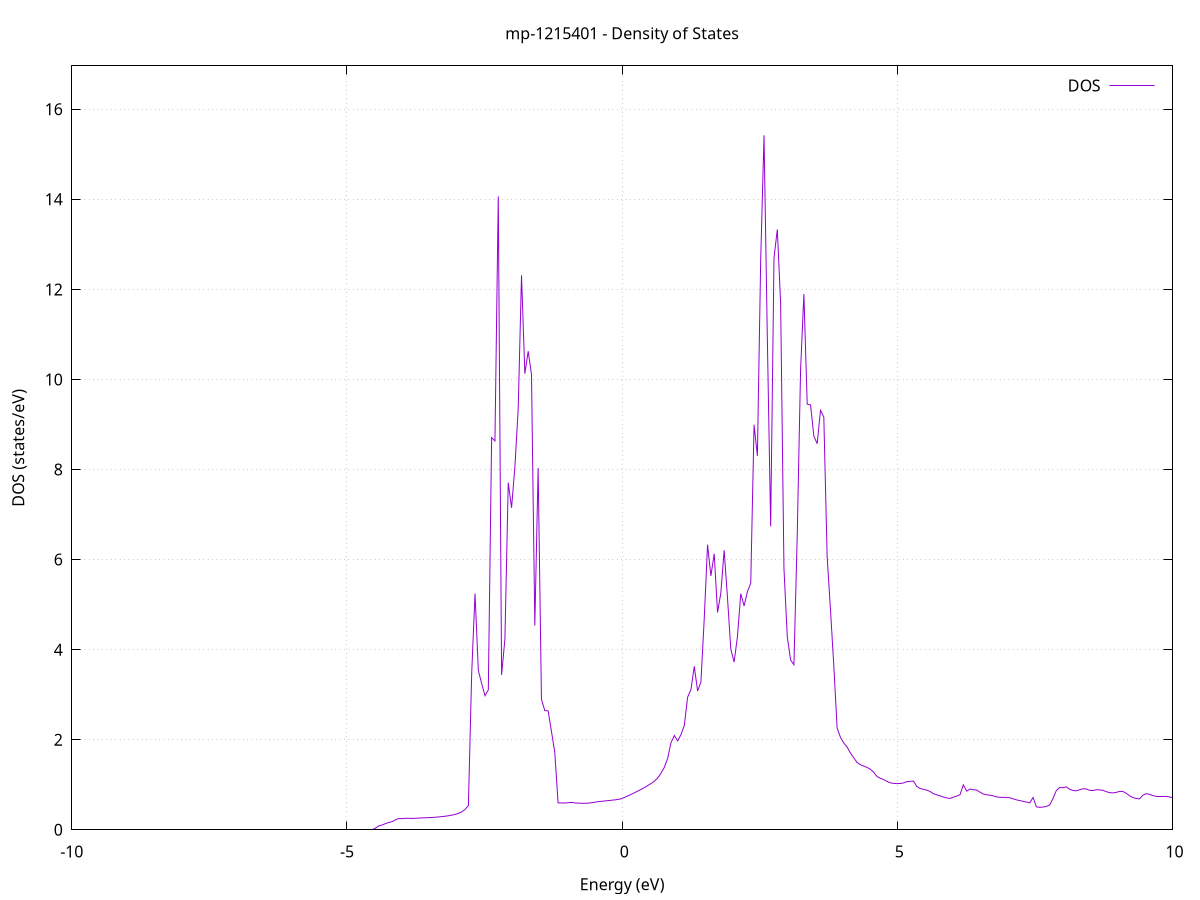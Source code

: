 set title 'mp-1215401 - Density of States'
set xlabel 'Energy (eV)'
set ylabel 'DOS (states/eV)'
set grid
set xrange [-10:10]
set yrange [0:16.964]
set xzeroaxis lt -1
set terminal png size 800,600
set output 'mp-1215401_dos_gnuplot.png'
plot '-' using 1:2 with lines title 'DOS'
-69.852800 0.000000
-69.792500 0.000000
-69.732100 0.000000
-69.671800 0.000000
-69.611400 0.000000
-69.551000 0.000000
-69.490700 0.000000
-69.430300 0.000000
-69.370000 0.000000
-69.309600 0.000000
-69.249300 0.000000
-69.188900 0.000000
-69.128500 0.000000
-69.068200 0.000000
-69.007800 0.000000
-68.947500 0.000000
-68.887100 0.000000
-68.826700 0.000000
-68.766400 0.000000
-68.706000 0.000000
-68.645700 0.000000
-68.585300 0.000000
-68.524900 0.000000
-68.464600 0.000000
-68.404200 0.000000
-68.343900 0.000000
-68.283500 0.000000
-68.223100 0.000000
-68.162800 0.000000
-68.102400 0.000000
-68.042100 0.000000
-67.981700 0.000000
-67.921400 0.000000
-67.861000 0.000000
-67.800600 0.000000
-67.740300 0.000000
-67.679900 0.000000
-67.619600 0.000000
-67.559200 0.000000
-67.498800 0.000000
-67.438500 0.000000
-67.378100 0.000000
-67.317800 0.000000
-67.257400 0.000000
-67.197000 0.000000
-67.136700 0.000000
-67.076300 0.000000
-67.016000 0.000000
-66.955600 0.000000
-66.895200 0.000000
-66.834900 0.000000
-66.774500 0.000000
-66.714200 0.000000
-66.653800 0.000000
-66.593500 0.000000
-66.533100 0.000000
-66.472700 0.000000
-66.412400 0.000000
-66.352000 0.000000
-66.291700 0.000000
-66.231300 0.000000
-66.170900 0.000000
-66.110600 0.000000
-66.050200 0.000000
-65.989900 0.000000
-65.929500 0.000000
-65.869100 0.000000
-65.808800 0.000000
-65.748400 0.000000
-65.688100 0.000000
-65.627700 0.000000
-65.567400 0.000000
-65.507000 0.000000
-65.446600 0.000000
-65.386300 0.000000
-65.325900 0.000000
-65.265600 0.000000
-65.205200 0.000000
-65.144800 0.000000
-65.084500 0.000000
-65.024100 0.000000
-64.963800 0.000000
-64.903400 0.000000
-64.843000 0.000000
-64.782700 0.000000
-64.722300 0.000000
-64.662000 0.000000
-64.601600 0.000000
-64.541200 0.000000
-64.480900 0.000000
-64.420500 0.000000
-64.360200 53.552500
-64.299800 151.748800
-64.239500 0.000000
-64.179100 0.000000
-64.118700 0.000000
-64.058400 0.000000
-63.998000 0.000000
-63.937700 0.000000
-63.877300 0.000000
-63.816900 0.000000
-63.756600 0.000000
-63.696200 0.000000
-63.635900 0.000000
-63.575500 0.000000
-63.515100 0.000000
-63.454800 0.000000
-63.394400 0.000000
-63.334100 0.000000
-63.273700 0.000000
-63.213300 0.000000
-63.153000 0.000000
-63.092600 0.000000
-63.032300 0.000000
-62.971900 0.000000
-62.911600 0.000000
-62.851200 0.000000
-62.790800 0.000000
-62.730500 0.000000
-62.670100 0.000000
-62.609800 0.000000
-62.549400 0.000000
-62.489000 0.000000
-62.428700 0.000000
-62.368300 0.000000
-62.308000 0.000000
-62.247600 0.000000
-62.187200 0.000000
-62.126900 0.000000
-62.066500 0.000000
-62.006200 0.000000
-61.945800 0.000000
-61.885400 0.000000
-61.825100 0.000000
-61.764700 0.000000
-61.704400 0.000000
-61.644000 0.000000
-61.583700 0.000000
-61.523300 0.000000
-61.462900 0.000000
-61.402600 0.000000
-61.342200 0.000000
-61.281900 0.000000
-61.221500 0.000000
-61.161100 0.000000
-61.100800 0.000000
-61.040400 0.000000
-60.980100 0.000000
-60.919700 0.000000
-60.859300 0.000000
-60.799000 0.000000
-60.738600 0.000000
-60.678300 0.000000
-60.617900 0.000000
-60.557600 0.000000
-60.497200 0.000000
-60.436800 0.000000
-60.376500 0.000000
-60.316100 0.000000
-60.255800 0.000000
-60.195400 0.000000
-60.135000 0.000000
-60.074700 0.000000
-60.014300 0.000000
-59.954000 0.000000
-59.893600 0.000000
-59.833200 0.000000
-59.772900 0.000000
-59.712500 0.000000
-59.652200 0.000000
-59.591800 0.000000
-59.531400 0.000000
-59.471100 0.000000
-59.410700 0.000000
-59.350400 0.000000
-59.290000 0.000000
-59.229700 0.000000
-59.169300 0.000000
-59.108900 0.000000
-59.048600 0.000000
-58.988200 0.000000
-58.927900 0.000000
-58.867500 0.000000
-58.807100 0.000000
-58.746800 0.000000
-58.686400 0.000000
-58.626100 0.000000
-58.565700 0.000000
-58.505300 0.000000
-58.445000 0.000000
-58.384600 0.000000
-58.324300 0.000000
-58.263900 0.000000
-58.203500 0.000000
-58.143200 0.000000
-58.082800 0.000000
-58.022500 0.000000
-57.962100 0.000000
-57.901800 0.000000
-57.841400 0.000000
-57.781000 0.000000
-57.720700 0.000000
-57.660300 0.000000
-57.600000 0.000000
-57.539600 0.000000
-57.479200 0.000000
-57.418900 0.000000
-57.358500 0.000000
-57.298200 0.000000
-57.237800 0.000000
-57.177400 0.000000
-57.117100 0.000000
-57.056700 0.000000
-56.996400 0.000000
-56.936000 0.000000
-56.875600 0.000000
-56.815300 0.000000
-56.754900 0.000000
-56.694600 0.000000
-56.634200 0.000000
-56.573900 0.000000
-56.513500 0.000000
-56.453100 0.000000
-56.392800 0.000000
-56.332400 0.000000
-56.272100 0.000000
-56.211700 0.000000
-56.151300 0.000000
-56.091000 0.000000
-56.030600 0.000000
-55.970300 0.000000
-55.909900 0.000000
-55.849500 0.000000
-55.789200 0.000000
-55.728800 0.000000
-55.668500 0.000000
-55.608100 0.000000
-55.547800 0.000000
-55.487400 0.000000
-55.427000 0.000000
-55.366700 0.000000
-55.306300 0.000000
-55.246000 0.000000
-55.185600 0.000000
-55.125200 0.000000
-55.064900 0.000000
-55.004500 0.000000
-54.944200 0.000000
-54.883800 0.000000
-54.823400 0.000000
-54.763100 0.000000
-54.702700 0.000000
-54.642400 0.000000
-54.582000 0.000000
-54.521600 0.000000
-54.461300 0.000000
-54.400900 0.000000
-54.340600 0.000000
-54.280200 0.000000
-54.219900 0.000000
-54.159500 0.000000
-54.099100 0.000000
-54.038800 0.000000
-53.978400 0.000000
-53.918100 0.000000
-53.857700 0.000000
-53.797300 0.000000
-53.737000 0.000000
-53.676600 0.000000
-53.616300 0.000000
-53.555900 0.000000
-53.495500 0.000000
-53.435200 0.000000
-53.374800 0.000000
-53.314500 0.000000
-53.254100 0.000000
-53.193700 0.000000
-53.133400 0.000000
-53.073000 0.000000
-53.012700 0.000000
-52.952300 0.000000
-52.892000 0.000000
-52.831600 0.000000
-52.771200 0.000000
-52.710900 0.000000
-52.650500 0.000000
-52.590200 0.000000
-52.529800 0.000000
-52.469400 0.000000
-52.409100 0.000000
-52.348700 0.000000
-52.288400 0.000000
-52.228000 0.000000
-52.167600 0.000000
-52.107300 0.000000
-52.046900 0.000000
-51.986600 0.000000
-51.926200 0.000000
-51.865800 0.000000
-51.805500 0.000000
-51.745100 0.000000
-51.684800 0.000000
-51.624400 0.000000
-51.564100 0.000000
-51.503700 0.000000
-51.443300 0.000000
-51.383000 0.000000
-51.322600 0.000000
-51.262300 0.000000
-51.201900 0.000000
-51.141500 0.000000
-51.081200 0.000000
-51.020800 0.000000
-50.960500 0.000000
-50.900100 0.000000
-50.839700 0.000000
-50.779400 0.000000
-50.719000 0.000000
-50.658700 0.000000
-50.598300 0.000000
-50.538000 0.000000
-50.477600 0.000000
-50.417200 0.000000
-50.356900 0.000000
-50.296500 0.000000
-50.236200 0.000000
-50.175800 0.000000
-50.115400 0.000000
-50.055100 0.000000
-49.994700 0.000000
-49.934400 0.000000
-49.874000 0.000000
-49.813600 0.000000
-49.753300 0.000000
-49.692900 0.000000
-49.632600 0.000000
-49.572200 0.000000
-49.511800 0.000000
-49.451500 0.000000
-49.391100 0.000000
-49.330800 0.000000
-49.270400 0.000000
-49.210100 0.000000
-49.149700 0.000000
-49.089300 0.000000
-49.029000 0.000000
-48.968600 0.000000
-48.908300 0.000000
-48.847900 0.000000
-48.787500 0.000000
-48.727200 0.000000
-48.666800 0.000000
-48.606500 0.000000
-48.546100 0.000000
-48.485700 0.000000
-48.425400 0.000000
-48.365000 0.000000
-48.304700 0.000000
-48.244300 0.000000
-48.183900 0.000000
-48.123600 0.000000
-48.063200 0.000000
-48.002900 0.000000
-47.942500 0.000000
-47.882200 0.000000
-47.821800 0.000000
-47.761400 0.000000
-47.701100 0.000000
-47.640700 0.000000
-47.580400 0.000000
-47.520000 0.000000
-47.459600 0.000000
-47.399300 0.000000
-47.338900 0.000000
-47.278600 0.000000
-47.218200 0.000000
-47.157800 0.000000
-47.097500 0.000000
-47.037100 0.000000
-46.976800 0.000000
-46.916400 0.000000
-46.856000 0.000000
-46.795700 0.000000
-46.735300 0.000000
-46.675000 0.000000
-46.614600 0.000000
-46.554300 0.000000
-46.493900 0.000000
-46.433500 0.000000
-46.373200 0.000000
-46.312800 0.000000
-46.252500 0.000000
-46.192100 0.000000
-46.131700 0.000000
-46.071400 0.000000
-46.011000 0.000000
-45.950700 0.000000
-45.890300 0.000000
-45.829900 0.000000
-45.769600 0.000000
-45.709200 0.000000
-45.648900 0.000000
-45.588500 0.000000
-45.528100 0.000000
-45.467800 0.000000
-45.407400 0.000000
-45.347100 0.000000
-45.286700 0.000000
-45.226400 0.000000
-45.166000 0.000000
-45.105600 0.000000
-45.045300 0.000000
-44.984900 0.000000
-44.924600 0.000000
-44.864200 0.000000
-44.803800 0.000000
-44.743500 0.000000
-44.683100 0.000000
-44.622800 0.000000
-44.562400 0.000000
-44.502000 0.000000
-44.441700 0.000000
-44.381300 0.000000
-44.321000 0.000000
-44.260600 0.000000
-44.200300 0.000000
-44.139900 0.000000
-44.079500 0.000000
-44.019200 0.000000
-43.958800 0.000000
-43.898500 0.000000
-43.838100 0.000000
-43.777700 0.000000
-43.717400 0.000000
-43.657000 0.000000
-43.596700 0.000000
-43.536300 0.000000
-43.475900 0.000000
-43.415600 0.000000
-43.355200 0.000000
-43.294900 0.000000
-43.234500 0.000000
-43.174100 0.000000
-43.113800 0.000000
-43.053400 0.000000
-42.993100 0.000000
-42.932700 0.000000
-42.872400 0.000000
-42.812000 0.000000
-42.751600 0.000000
-42.691300 0.000000
-42.630900 0.000000
-42.570600 0.000000
-42.510200 0.000000
-42.449800 0.000000
-42.389500 0.000000
-42.329100 0.000000
-42.268800 0.000000
-42.208400 0.000000
-42.148000 0.000000
-42.087700 0.000000
-42.027300 0.000000
-41.967000 0.000000
-41.906600 0.000000
-41.846200 0.000000
-41.785900 0.000000
-41.725500 0.000000
-41.665200 0.000000
-41.604800 0.000000
-41.544500 0.000000
-41.484100 0.000000
-41.423700 0.000000
-41.363400 0.000000
-41.303000 0.000000
-41.242700 0.000000
-41.182300 0.000000
-41.121900 0.000000
-41.061600 0.000000
-41.001200 0.000000
-40.940900 0.000000
-40.880500 0.000000
-40.820100 0.000000
-40.759800 0.000000
-40.699400 0.000000
-40.639100 0.000000
-40.578700 0.000000
-40.518300 0.000000
-40.458000 0.000000
-40.397600 0.000000
-40.337300 0.000000
-40.276900 0.000000
-40.216600 0.000000
-40.156200 0.000000
-40.095800 0.000000
-40.035500 0.000000
-39.975100 0.000000
-39.914800 0.000000
-39.854400 0.000000
-39.794000 0.000000
-39.733700 0.000000
-39.673300 0.000000
-39.613000 0.000000
-39.552600 0.000000
-39.492200 0.000000
-39.431900 0.000000
-39.371500 0.000000
-39.311200 0.000000
-39.250800 0.000000
-39.190500 0.000000
-39.130100 0.000000
-39.069700 0.000000
-39.009400 0.000000
-38.949000 0.000000
-38.888700 0.000000
-38.828300 0.000000
-38.767900 0.000000
-38.707600 0.000000
-38.647200 0.000000
-38.586900 0.000000
-38.526500 0.000000
-38.466100 0.000000
-38.405800 0.000000
-38.345400 0.000000
-38.285100 0.000000
-38.224700 0.000000
-38.164300 0.000000
-38.104000 0.000000
-38.043600 0.000000
-37.983300 0.000000
-37.922900 0.000000
-37.862600 0.000000
-37.802200 0.000000
-37.741800 0.000000
-37.681500 0.000000
-37.621100 0.000000
-37.560800 0.000000
-37.500400 0.000000
-37.440000 0.000000
-37.379700 0.000000
-37.319300 0.000000
-37.259000 0.000000
-37.198600 0.000000
-37.138200 0.000000
-37.077900 0.000000
-37.017500 0.000000
-36.957200 0.000000
-36.896800 0.000000
-36.836400 0.000000
-36.776100 0.000000
-36.715700 0.000000
-36.655400 0.000000
-36.595000 0.000000
-36.534700 0.000000
-36.474300 0.000000
-36.413900 0.000000
-36.353600 0.000000
-36.293200 0.000000
-36.232900 0.000000
-36.172500 0.000000
-36.112100 0.000000
-36.051800 0.000000
-35.991400 0.000000
-35.931100 0.000000
-35.870700 0.000000
-35.810300 0.000000
-35.750000 0.000000
-35.689600 0.000000
-35.629300 0.000000
-35.568900 0.000000
-35.508500 0.000000
-35.448200 0.000000
-35.387800 0.000000
-35.327500 0.000000
-35.267100 0.000000
-35.206800 0.000000
-35.146400 0.000000
-35.086000 0.000000
-35.025700 0.000000
-34.965300 0.000000
-34.905000 0.000000
-34.844600 0.000000
-34.784200 0.000000
-34.723900 0.000000
-34.663500 0.000000
-34.603200 0.000000
-34.542800 0.000000
-34.482400 0.000000
-34.422100 0.000000
-34.361700 0.000000
-34.301400 0.000000
-34.241000 0.000000
-34.180700 0.000000
-34.120300 0.000000
-34.059900 0.000000
-33.999600 0.000000
-33.939200 0.000000
-33.878900 0.000000
-33.818500 0.000000
-33.758100 0.000000
-33.697800 0.000000
-33.637400 0.000000
-33.577100 0.000000
-33.516700 0.000000
-33.456300 0.000000
-33.396000 0.000000
-33.335600 0.000000
-33.275300 0.000000
-33.214900 0.000000
-33.154500 0.000000
-33.094200 0.000000
-33.033800 0.000000
-32.973500 0.000000
-32.913100 0.000000
-32.852800 0.000000
-32.792400 0.000000
-32.732000 0.000000
-32.671700 0.000000
-32.611300 0.000000
-32.551000 0.000000
-32.490600 0.000000
-32.430200 0.000000
-32.369900 0.000000
-32.309500 0.000000
-32.249200 0.000000
-32.188800 0.000000
-32.128400 0.000000
-32.068100 0.000000
-32.007700 0.000000
-31.947400 0.000000
-31.887000 0.000000
-31.826600 0.000000
-31.766300 0.000000
-31.705900 0.000000
-31.645600 0.000000
-31.585200 0.000000
-31.524900 0.000000
-31.464500 0.000000
-31.404100 0.000000
-31.343800 0.000000
-31.283400 0.000000
-31.223100 0.000000
-31.162700 0.000000
-31.102300 0.000000
-31.042000 0.000000
-30.981600 0.000000
-30.921300 0.000000
-30.860900 0.000000
-30.800500 0.000000
-30.740200 0.000000
-30.679800 0.000000
-30.619500 0.000000
-30.559100 0.000000
-30.498700 0.000000
-30.438400 0.000000
-30.378000 0.000000
-30.317700 0.000000
-30.257300 0.000000
-30.197000 0.000000
-30.136600 0.000000
-30.076200 0.000000
-30.015900 0.000000
-29.955500 0.000000
-29.895200 0.000000
-29.834800 0.000000
-29.774400 0.000000
-29.714100 0.000000
-29.653700 0.000000
-29.593400 0.000000
-29.533000 0.000000
-29.472600 0.000000
-29.412300 0.000000
-29.351900 0.000000
-29.291600 0.000000
-29.231200 0.000000
-29.170900 0.000000
-29.110500 0.000000
-29.050100 0.000000
-28.989800 0.000000
-28.929400 0.000000
-28.869100 0.000000
-28.808700 0.000000
-28.748300 0.000000
-28.688000 0.000000
-28.627600 0.000000
-28.567300 0.000000
-28.506900 0.000000
-28.446500 0.000000
-28.386200 0.000000
-28.325800 0.000000
-28.265500 0.000000
-28.205100 0.000000
-28.144700 0.000000
-28.084400 0.000000
-28.024000 0.000000
-27.963700 0.000000
-27.903300 0.000000
-27.843000 0.000000
-27.782600 0.000000
-27.722200 0.000000
-27.661900 0.000000
-27.601500 0.000000
-27.541200 0.000000
-27.480800 0.000000
-27.420400 0.000000
-27.360100 0.000000
-27.299700 0.000000
-27.239400 0.000000
-27.179000 0.000000
-27.118600 0.000000
-27.058300 0.000000
-26.997900 0.000000
-26.937600 0.000000
-26.877200 0.000000
-26.816800 0.000000
-26.756500 0.000000
-26.696100 0.000000
-26.635800 0.000000
-26.575400 0.000000
-26.515100 0.000000
-26.454700 0.000000
-26.394300 0.000000
-26.334000 0.000000
-26.273600 0.000000
-26.213300 0.000000
-26.152900 0.000000
-26.092500 0.000000
-26.032200 0.000000
-25.971800 0.000000
-25.911500 0.000000
-25.851100 0.000000
-25.790700 0.000000
-25.730400 0.000000
-25.670000 0.000000
-25.609700 0.000000
-25.549300 0.000000
-25.488900 0.000000
-25.428600 0.000000
-25.368200 0.000000
-25.307900 0.000000
-25.247500 0.000000
-25.187200 0.000000
-25.126800 0.000000
-25.066400 0.000000
-25.006100 0.000000
-24.945700 0.000000
-24.885400 0.000000
-24.825000 0.000000
-24.764600 0.000000
-24.704300 0.000000
-24.643900 0.000000
-24.583600 0.000000
-24.523200 0.000000
-24.462800 0.000000
-24.402500 0.000000
-24.342100 0.000000
-24.281800 0.000000
-24.221400 0.000000
-24.161000 0.000000
-24.100700 0.000000
-24.040300 0.000000
-23.980000 0.000000
-23.919600 0.000000
-23.859300 0.000000
-23.798900 0.000000
-23.738500 0.000000
-23.678200 0.000000
-23.617800 0.000000
-23.557500 0.000000
-23.497100 0.000000
-23.436700 0.000000
-23.376400 0.000000
-23.316000 0.000000
-23.255700 0.000000
-23.195300 0.000000
-23.134900 0.000000
-23.074600 0.000000
-23.014200 0.000000
-22.953900 0.000000
-22.893500 0.000000
-22.833200 0.000000
-22.772800 0.000000
-22.712400 0.000000
-22.652100 0.000000
-22.591700 0.000000
-22.531400 0.000000
-22.471000 0.000000
-22.410600 0.000000
-22.350300 0.000000
-22.289900 0.000000
-22.229600 0.000000
-22.169200 0.000000
-22.108800 0.000000
-22.048500 0.000000
-21.988100 0.000000
-21.927800 0.000000
-21.867400 0.000000
-21.807000 0.000000
-21.746700 0.000000
-21.686300 0.000000
-21.626000 0.000000
-21.565600 0.000000
-21.505300 0.000000
-21.444900 0.000000
-21.384500 0.000000
-21.324200 0.000000
-21.263800 0.000000
-21.203500 0.000000
-21.143100 0.000000
-21.082700 0.000000
-21.022400 0.000000
-20.962000 0.000000
-20.901700 0.000000
-20.841300 0.000000
-20.780900 0.000000
-20.720600 0.000000
-20.660200 0.000000
-20.599900 0.000000
-20.539500 0.000000
-20.479100 0.000000
-20.418800 0.000000
-20.358400 0.000000
-20.298100 0.000000
-20.237700 0.000000
-20.177400 0.000000
-20.117000 0.000000
-20.056600 0.000000
-19.996300 0.000000
-19.935900 0.000000
-19.875600 0.000000
-19.815200 0.000000
-19.754800 0.000000
-19.694500 0.000000
-19.634100 0.000000
-19.573800 0.000000
-19.513400 0.000000
-19.453000 0.000000
-19.392700 0.000000
-19.332300 0.000000
-19.272000 0.000000
-19.211600 0.000000
-19.151200 0.000000
-19.090900 0.000000
-19.030500 0.000000
-18.970200 0.000000
-18.909800 0.000000
-18.849500 0.000000
-18.789100 0.000000
-18.728700 0.000000
-18.668400 0.000000
-18.608000 0.000000
-18.547700 0.000000
-18.487300 0.000000
-18.426900 0.000000
-18.366600 0.000000
-18.306200 0.000000
-18.245900 0.000000
-18.185500 0.000000
-18.125100 0.000000
-18.064800 0.000000
-18.004400 0.000000
-17.944100 0.000000
-17.883700 0.000000
-17.823400 0.000000
-17.763000 0.000000
-17.702600 0.000000
-17.642300 0.000000
-17.581900 0.000000
-17.521600 0.000000
-17.461200 0.000000
-17.400800 0.000000
-17.340500 0.000000
-17.280100 0.000000
-17.219800 0.000000
-17.159400 0.000000
-17.099000 0.000000
-17.038700 0.000000
-16.978300 0.000000
-16.918000 0.000000
-16.857600 0.000000
-16.797200 0.000000
-16.736900 0.000000
-16.676500 0.000000
-16.616200 0.000000
-16.555800 0.000000
-16.495500 0.000000
-16.435100 0.000000
-16.374700 0.000000
-16.314400 0.000000
-16.254000 0.000000
-16.193700 0.000000
-16.133300 0.000000
-16.072900 0.000000
-16.012600 0.000000
-15.952200 0.000000
-15.891900 0.000000
-15.831500 0.000000
-15.771100 0.000000
-15.710800 0.000000
-15.650400 0.000000
-15.590100 0.000000
-15.529700 0.000000
-15.469300 0.000000
-15.409000 0.000000
-15.348600 0.000000
-15.288300 0.000000
-15.227900 0.000000
-15.167600 0.000000
-15.107200 0.000000
-15.046800 0.000000
-14.986500 0.000000
-14.926100 0.000000
-14.865800 0.000000
-14.805400 0.000000
-14.745000 0.000000
-14.684700 0.000000
-14.624300 0.000000
-14.564000 0.000000
-14.503600 0.000000
-14.443200 0.000000
-14.382900 0.000000
-14.322500 0.000000
-14.262200 0.000000
-14.201800 0.000000
-14.141400 0.000000
-14.081100 0.000000
-14.020700 0.000000
-13.960400 0.000000
-13.900000 0.000000
-13.839700 0.000000
-13.779300 0.000000
-13.718900 0.000000
-13.658600 0.000000
-13.598200 0.000000
-13.537900 0.000000
-13.477500 0.000000
-13.417100 0.000000
-13.356800 0.000000
-13.296400 0.000000
-13.236100 0.000000
-13.175700 0.000000
-13.115300 0.000000
-13.055000 0.000000
-12.994600 0.000000
-12.934300 0.000000
-12.873900 0.000000
-12.813600 0.000000
-12.753200 0.000000
-12.692800 0.000000
-12.632500 0.000000
-12.572100 0.000000
-12.511800 0.000000
-12.451400 0.000000
-12.391000 0.000000
-12.330700 0.000000
-12.270300 0.000000
-12.210000 0.000000
-12.149600 0.000000
-12.089200 0.000000
-12.028900 0.000000
-11.968500 0.000000
-11.908200 0.000000
-11.847800 0.000000
-11.787400 0.000000
-11.727100 0.000000
-11.666700 0.000000
-11.606400 0.000000
-11.546000 0.000000
-11.485700 0.000000
-11.425300 0.000000
-11.364900 0.000000
-11.304600 0.000000
-11.244200 0.000000
-11.183900 0.000000
-11.123500 0.000000
-11.063100 0.000000
-11.002800 0.000000
-10.942400 0.000000
-10.882100 0.000000
-10.821700 0.000000
-10.761300 0.000000
-10.701000 0.000000
-10.640600 0.000000
-10.580300 0.000000
-10.519900 0.000000
-10.459500 0.000000
-10.399200 0.000000
-10.338800 0.000000
-10.278500 0.000000
-10.218100 0.000000
-10.157800 0.000000
-10.097400 0.000000
-10.037000 0.000000
-9.976700 0.000000
-9.916300 0.000000
-9.856000 0.000000
-9.795600 0.000000
-9.735200 0.000000
-9.674900 0.000000
-9.614500 0.000000
-9.554200 0.000000
-9.493800 0.000000
-9.433400 0.000000
-9.373100 0.000000
-9.312700 0.000000
-9.252400 0.000000
-9.192000 0.000000
-9.131600 0.000000
-9.071300 0.000000
-9.010900 0.000000
-8.950600 0.000000
-8.890200 0.000000
-8.829900 0.000000
-8.769500 0.000000
-8.709100 0.000000
-8.648800 0.000000
-8.588400 0.000000
-8.528100 0.000000
-8.467700 0.000000
-8.407300 0.000000
-8.347000 0.000000
-8.286600 0.000000
-8.226300 0.000000
-8.165900 0.000000
-8.105500 0.000000
-8.045200 0.000000
-7.984800 0.000000
-7.924500 0.000000
-7.864100 0.000000
-7.803800 0.000000
-7.743400 0.000000
-7.683000 0.000000
-7.622700 0.000000
-7.562300 0.000000
-7.502000 0.000000
-7.441600 0.000000
-7.381200 0.000000
-7.320900 0.000000
-7.260500 0.000000
-7.200200 0.000000
-7.139800 0.000000
-7.079400 0.000000
-7.019100 0.000000
-6.958700 0.000000
-6.898400 0.000000
-6.838000 0.000000
-6.777600 0.000000
-6.717300 0.000000
-6.656900 0.000000
-6.596600 0.000000
-6.536200 0.000000
-6.475900 0.000000
-6.415500 0.000000
-6.355100 0.000000
-6.294800 0.000000
-6.234400 0.000000
-6.174100 0.000000
-6.113700 0.000000
-6.053300 0.000000
-5.993000 0.000000
-5.932600 0.000000
-5.872300 0.000000
-5.811900 0.000000
-5.751500 0.000000
-5.691200 0.000000
-5.630800 0.000000
-5.570500 0.000000
-5.510100 0.000000
-5.449700 0.000000
-5.389400 0.000000
-5.329000 0.000000
-5.268700 0.000000
-5.208300 0.000000
-5.148000 0.000000
-5.087600 0.000000
-5.027200 0.000000
-4.966900 0.000000
-4.906500 0.000000
-4.846200 0.000000
-4.785800 0.000000
-4.725400 0.000000
-4.665100 0.000000
-4.604700 0.000000
-4.544400 0.000000
-4.484000 0.034700
-4.423600 0.085300
-4.363300 0.105800
-4.302900 0.135600
-4.242600 0.160600
-4.182200 0.179200
-4.121800 0.218700
-4.061500 0.249400
-4.001100 0.247800
-3.940800 0.255400
-3.880400 0.254600
-3.820100 0.251900
-3.759700 0.254700
-3.699300 0.259400
-3.639000 0.264100
-3.578600 0.266900
-3.518300 0.269700
-3.457900 0.272800
-3.397500 0.278400
-3.337200 0.285000
-3.276800 0.292200
-3.216500 0.300800
-3.156100 0.311000
-3.095700 0.324600
-3.035400 0.340200
-2.975000 0.363600
-2.914700 0.399000
-2.854300 0.452400
-2.793900 0.536400
-2.733600 3.476000
-2.673200 5.245200
-2.612900 3.536200
-2.552500 3.248300
-2.492200 2.977400
-2.431800 3.104100
-2.371400 8.708500
-2.311100 8.635000
-2.250700 14.064900
-2.190400 3.439100
-2.130000 4.233300
-2.069600 7.706800
-2.009300 7.150500
-1.948900 8.055100
-1.888600 9.346500
-1.828200 12.311700
-1.767800 10.127400
-1.707500 10.627900
-1.647100 10.109000
-1.586800 4.533800
-1.526400 8.034500
-1.466100 2.895100
-1.405700 2.647800
-1.345300 2.641000
-1.285000 2.188000
-1.224600 1.727300
-1.164300 0.597900
-1.103900 0.595600
-1.043500 0.595300
-0.983200 0.600500
-0.922800 0.608300
-0.862500 0.597600
-0.802100 0.591900
-0.741700 0.588900
-0.681400 0.588300
-0.621000 0.590600
-0.560700 0.600400
-0.500300 0.611700
-0.439900 0.623400
-0.379600 0.631500
-0.319200 0.639300
-0.258900 0.647900
-0.198500 0.655600
-0.138200 0.663300
-0.077800 0.673600
-0.017400 0.688300
0.042900 0.719100
0.103300 0.752500
0.163600 0.786500
0.224000 0.821800
0.284400 0.858600
0.344700 0.896400
0.405100 0.938000
0.465400 0.982000
0.525800 1.027900
0.586200 1.080000
0.646500 1.150900
0.706900 1.257500
0.767200 1.388500
0.827600 1.589600
0.888000 1.937300
0.948300 2.092700
1.008700 1.973600
1.069000 2.112100
1.129400 2.317000
1.189700 2.943900
1.250100 3.114500
1.310500 3.630200
1.370800 3.082900
1.431200 3.281600
1.491500 4.683800
1.551900 6.332800
1.612300 5.637300
1.672600 6.129100
1.733000 4.824600
1.793300 5.260400
1.853700 6.207000
1.914100 5.153600
1.974400 4.009600
2.034800 3.725600
2.095100 4.292300
2.155500 5.242700
2.215900 4.972300
2.276200 5.288100
2.336600 5.473300
2.396900 8.994300
2.457300 8.301200
2.517600 12.661800
2.578000 15.422000
2.638400 10.897600
2.698700 6.739400
2.759100 12.697800
2.819400 13.331000
2.879800 11.685800
2.940200 5.805000
3.000500 4.286600
3.060900 3.770100
3.121200 3.664800
3.181600 6.555800
3.242000 10.208200
3.302300 11.898800
3.362700 9.451500
3.423000 9.434400
3.483400 8.741700
3.543700 8.574200
3.604100 9.314100
3.664500 9.164300
3.724800 6.064800
3.785200 4.889300
3.845500 3.651700
3.905900 2.261700
3.966300 2.054100
4.026600 1.926600
4.087000 1.837600
4.147300 1.706800
4.207700 1.598000
4.268100 1.496600
4.328400 1.444800
4.388800 1.415200
4.449100 1.385800
4.509500 1.344700
4.569900 1.277300
4.630200 1.184500
4.690600 1.143200
4.750900 1.115200
4.811300 1.074600
4.871600 1.043300
4.932000 1.031300
4.992400 1.025000
5.052700 1.027900
5.113100 1.040600
5.173400 1.068800
5.233800 1.076200
5.294200 1.080600
5.354500 0.961800
5.414900 0.916600
5.475200 0.898600
5.535600 0.879500
5.596000 0.849700
5.656300 0.799900
5.716700 0.776100
5.777000 0.752200
5.837400 0.726800
5.897800 0.706700
5.958100 0.695800
6.018500 0.723900
6.078800 0.748300
6.139200 0.779200
6.199500 0.998700
6.259900 0.858100
6.320300 0.904400
6.380600 0.889600
6.441000 0.883100
6.501300 0.835400
6.561700 0.794700
6.622100 0.777300
6.682400 0.768700
6.742800 0.753100
6.803100 0.729800
6.863500 0.720800
6.923900 0.719900
6.984200 0.717400
7.044600 0.710800
7.104900 0.686900
7.165300 0.663900
7.225700 0.648300
7.286000 0.631900
7.346400 0.615700
7.406700 0.599000
7.467100 0.718000
7.527400 0.508900
7.587800 0.498100
7.648200 0.504500
7.708500 0.516500
7.768900 0.554800
7.829200 0.694800
7.889600 0.873400
7.950000 0.939100
8.010300 0.933500
8.070700 0.952900
8.131000 0.899100
8.191400 0.872900
8.251800 0.864600
8.312100 0.888200
8.372500 0.910400
8.432800 0.907700
8.493200 0.875200
8.553500 0.870500
8.613900 0.888600
8.674300 0.885800
8.734600 0.875600
8.795000 0.847300
8.855300 0.824700
8.915700 0.818500
8.976100 0.828800
9.036400 0.852200
9.096800 0.851100
9.157100 0.813000
9.217500 0.756900
9.277900 0.716400
9.338200 0.697200
9.398600 0.684300
9.458900 0.763600
9.519300 0.801400
9.579700 0.787100
9.640000 0.759800
9.700400 0.742800
9.760700 0.738300
9.821100 0.740300
9.881400 0.738800
9.941800 0.730500
10.002200 0.713300
10.062500 0.690900
10.122900 0.698400
10.183200 0.707200
10.243600 0.715700
10.304000 0.708000
10.364300 0.725300
10.424700 0.751800
10.485000 0.764900
10.545400 0.769500
10.605800 0.768500
10.666100 0.769100
10.726500 0.783300
10.786800 0.807100
10.847200 0.827000
10.907600 0.834800
10.967900 0.833700
11.028300 0.840200
11.088600 0.855200
11.149000 0.905800
11.209300 0.915500
11.269700 0.940200
11.330100 0.977900
11.390400 0.990700
11.450800 1.022000
11.511100 1.020100
11.571500 1.001400
11.631900 0.977300
11.692200 0.950400
11.752600 0.938700
11.812900 0.926900
11.873300 0.921600
11.933700 0.915300
11.994000 0.922500
12.054400 0.940100
12.114700 0.981500
12.175100 1.032400
12.235500 1.074600
12.295800 1.072100
12.356200 1.093000
12.416500 1.099400
12.476900 1.100600
12.537200 1.116100
12.597600 1.136000
12.658000 1.155900
12.718300 1.172700
12.778700 1.168500
12.839000 1.160800
12.899400 1.151200
12.959800 1.144100
13.020100 1.141900
13.080500 1.132200
13.140800 1.140800
13.201200 1.128800
13.261600 1.125600
13.321900 1.116500
13.382300 1.091300
13.442600 1.064900
13.503000 1.030000
13.563300 0.999600
13.623700 0.981000
13.684100 0.977300
13.744400 0.978800
13.804800 0.983000
13.865100 0.993200
13.925500 0.993800
13.985900 0.995000
14.046200 1.024900
14.106600 1.081700
14.166900 1.105000
14.227300 1.110500
14.287700 1.118500
14.348000 1.130200
14.408400 1.135400
14.468700 1.143800
14.529100 1.158300
14.589500 1.166300
14.649800 1.167600
14.710200 1.155300
14.770500 1.132200
14.830900 1.115800
14.891200 1.113800
14.951600 1.100000
15.012000 1.081500
15.072300 1.078500
15.132700 1.090800
15.193000 1.060100
15.253400 1.106600
15.313800 1.134200
15.374100 1.160000
15.434500 1.178100
15.494800 1.190600
15.555200 1.192700
15.615600 1.207300
15.675900 1.236800
15.736300 1.249300
15.796600 1.252100
15.857000 1.256300
15.917400 1.255200
15.977700 1.245900
16.038100 1.231400
16.098400 1.221900
16.158800 1.223900
16.219100 1.227200
16.279500 1.222100
16.339900 1.226700
16.400200 1.234900
16.460600 1.249600
16.520900 1.276100
16.581300 1.280000
16.641700 1.312700
16.702000 1.325500
16.762400 1.321700
16.822700 1.325500
16.883100 1.335900
16.943500 1.358800
17.003800 1.355900
17.064200 1.331800
17.124500 1.315700
17.184900 1.302000
17.245300 1.292000
17.305600 1.286200
17.366000 1.281900
17.426300 1.281400
17.486700 1.280700
17.547000 1.280500
17.607400 1.283900
17.667800 1.284100
17.728100 1.278700
17.788500 1.272700
17.848800 1.275900
17.909200 1.283500
17.969600 1.290500
18.029900 1.312700
18.090300 1.329900
18.150600 1.319800
18.211000 1.301600
18.271400 1.280900
18.331700 1.266100
18.392100 1.262600
18.452400 1.265100
18.512800 1.270700
18.573200 1.271400
18.633500 1.268600
18.693900 1.260300
18.754200 1.252800
18.814600 1.247600
18.874900 1.247800
18.935300 1.254300
18.995700 1.259000
19.056000 1.241100
19.116400 1.223700
19.176700 1.221600
19.237100 1.219600
19.297500 1.213600
19.357800 1.205600
19.418200 1.198500
19.478500 1.193600
19.538900 1.189900
19.599300 1.188600
19.659600 1.188900
19.720000 1.185800
19.780300 1.179100
19.840700 1.172800
19.901000 1.169800
19.961400 1.165300
20.021800 1.167000
20.082100 1.160200
20.142500 1.143600
20.202800 1.129000
20.263200 1.119900
20.323600 1.109600
20.383900 1.085600
20.444300 1.056100
20.504600 1.031600
20.565000 1.021100
20.625400 1.001200
20.685700 0.971600
20.746100 0.944500
20.806400 0.924600
20.866800 0.911500
20.927200 0.909300
20.987500 0.913400
21.047900 0.920600
21.108200 0.932700
21.168600 0.956900
21.228900 0.982300
21.289300 1.005800
21.349700 1.026900
21.410000 1.048100
21.470400 1.074200
21.530700 1.109500
21.591100 1.140000
21.651500 1.173100
21.711800 1.181300
21.772200 1.164100
21.832500 1.162300
21.892900 1.161700
21.953300 1.166700
22.013600 1.174200
22.074000 1.177600
22.134300 1.190800
22.194700 1.185400
22.255100 1.178500
22.315400 1.174000
22.375800 1.163600
22.436100 1.155800
22.496500 1.140500
22.556800 1.131800
22.617200 1.137300
22.677600 1.133200
22.737900 1.121000
22.798300 1.107900
22.858600 1.096900
22.919000 1.099900
22.979400 1.102000
23.039700 1.106200
23.100100 1.117200
23.160400 1.134100
23.220800 1.168600
23.281200 1.198500
23.341500 1.197500
23.401900 1.209100
23.462200 1.226900
23.522600 1.242700
23.583000 1.255800
23.643300 1.279100
23.703700 1.291100
23.764000 1.284900
23.824400 1.281700
23.884700 1.287800
23.945100 1.295400
24.005500 1.311100
24.065800 1.319900
24.126200 1.345700
24.186500 1.344200
24.246900 1.361300
24.307300 1.392500
24.367600 1.435900
24.428000 1.494900
24.488300 1.566600
24.548700 1.619000
24.609100 1.660500
24.669400 1.718100
24.729800 1.716200
24.790100 1.670600
24.850500 1.642200
24.910800 1.642200
24.971200 1.622800
25.031600 1.664200
25.091900 1.604000
25.152300 1.577000
25.212600 1.583100
25.273000 1.612300
25.333400 1.644600
25.393700 1.668400
25.454100 1.680000
25.514400 1.687100
25.574800 1.701400
25.635200 1.699700
25.695500 1.672400
25.755900 1.661800
25.816200 1.650700
25.876600 1.656500
25.937000 1.695400
25.997300 1.826400
26.057700 1.813600
26.118000 1.777700
26.178400 1.765700
26.238700 1.762000
26.299100 1.732300
26.359500 1.695500
26.419800 1.665500
26.480200 1.626100
26.540500 1.591800
26.600900 1.585600
26.661300 1.602800
26.721600 1.600100
26.782000 1.586800
26.842300 1.588100
26.902700 1.605700
26.963100 1.631100
27.023400 1.650300
27.083800 1.687300
27.144100 1.709100
27.204500 1.700100
27.264900 1.661700
27.325200 1.601300
27.385600 1.560500
27.445900 1.534600
27.506300 1.520000
27.566600 1.507400
27.627000 1.495400
27.687400 1.484600
27.747700 1.465800
27.808100 1.430500
27.868400 1.401200
27.928800 1.382400
27.989200 1.368000
28.049500 1.355000
28.109900 1.331400
28.170200 1.305600
28.230600 1.275100
28.291000 1.252300
28.351300 1.235400
28.411700 1.215700
28.472000 1.195200
28.532400 1.188100
28.592800 1.172900
28.653100 1.159100
28.713500 1.148400
28.773800 1.144000
28.834200 1.144000
28.894500 1.132000
28.954900 1.113300
29.015300 1.088700
29.075600 1.065500
29.136000 1.050000
29.196300 1.036200
29.256700 1.019100
29.317100 1.029600
29.377400 1.029800
29.437800 1.060800
29.498100 1.139400
29.558500 1.158200
29.618900 1.121700
29.679200 1.096100
29.739600 1.085200
29.799900 1.086200
29.860300 1.072200
29.920600 1.058500
29.981000 1.045300
30.041400 1.007900
30.101700 1.009600
30.162100 1.096600
30.222400 1.093100
30.282800 1.092600
30.343200 1.128000
30.403500 1.177500
30.463900 1.239300
30.524200 1.312800
30.584600 1.420600
30.645000 1.555400
30.705300 1.647100
30.765700 1.645700
30.826000 1.634400
30.886400 1.619400
30.946800 1.622500
31.007100 1.632800
31.067500 1.655300
31.127800 1.654600
31.188200 1.639300
31.248500 1.605100
31.308900 1.611600
31.369300 1.645600
31.429600 1.675300
31.490000 1.700900
31.550300 1.718100
31.610700 1.713700
31.671100 1.724900
31.731400 1.705800
31.791800 1.688300
31.852100 1.697000
31.912500 1.698400
31.972900 1.698900
32.033200 1.686600
32.093600 1.701400
32.153900 1.686100
32.214300 1.643800
32.274700 1.574300
32.335000 1.494900
32.395400 1.464200
32.455700 1.431800
32.516100 1.392400
32.576400 1.364000
32.636800 1.338600
32.697200 1.312800
32.757500 1.282600
32.817900 1.261200
32.878200 1.249700
32.938600 1.277000
32.999000 1.312200
33.059300 1.355200
33.119700 1.407800
33.180000 1.431300
33.240400 1.461400
33.300800 1.504600
33.361100 1.480900
33.421500 1.434100
33.481800 1.426800
33.542200 1.456600
33.602600 1.414900
33.662900 1.409700
33.723300 1.437500
33.783600 1.471200
33.844000 1.508500
33.904300 1.556100
33.964700 1.582800
34.025100 1.568700
34.085400 1.569800
34.145800 1.587600
34.206100 1.609900
34.266500 1.615400
34.326900 1.589000
34.387200 1.559700
34.447600 1.541100
34.507900 1.530500
34.568300 1.737500
34.628700 1.547000
34.689000 1.591300
34.749400 1.661300
34.809700 1.715500
34.870100 1.799800
34.930500 1.689500
34.990800 1.656100
35.051200 1.659700
35.111500 1.728300
35.171900 1.736000
35.232200 1.737600
35.292600 1.746200
35.353000 1.762200
35.413300 1.797000
35.473700 1.786300
35.534000 1.782800
35.594400 1.767900
35.654800 1.726600
35.715100 1.699800
35.775500 1.684200
35.835800 1.658000
35.896200 1.644800
35.956600 1.618400
36.016900 1.582500
36.077300 1.530900
36.137600 1.493700
36.198000 1.481200
36.258300 1.479400
36.318700 1.480000
36.379100 1.470900
36.439400 1.461500
36.499800 1.458600
36.560100 1.485900
36.620500 1.530900
36.680900 1.566900
36.741200 1.589400
36.801600 1.613600
36.861900 1.642700
36.922300 1.675000
36.982700 1.700700
37.043000 1.727700
37.103400 1.793900
37.163700 1.768700
37.224100 1.745300
37.284500 1.729500
37.344800 1.732600
37.405200 1.745900
37.465500 1.757500
37.525900 1.790600
37.586200 1.802900
37.646600 1.790500
37.707000 1.802000
37.767300 1.807600
37.827700 1.810700
37.888000 1.803600
37.948400 1.832000
38.008800 1.894800
38.069100 1.950600
38.129500 1.990700
38.189800 2.025000
38.250200 2.083900
38.310600 2.168900
38.370900 2.303500
38.431300 2.503100
38.491600 2.767000
38.552000 3.103800
38.612400 3.682200
38.672700 4.521600
38.733100 5.466600
38.793400 7.571100
38.853800 10.417000
38.914100 13.047400
38.974500 4.313500
39.034900 3.261300
39.095200 2.929000
39.155600 2.692300
39.215900 2.674700
39.276300 2.300100
39.336700 2.120000
39.397000 1.917100
39.457400 1.762400
39.517700 1.623300
39.578100 1.516300
39.638500 1.443000
39.698800 1.385000
39.759200 1.337200
39.819500 1.304800
39.879900 1.324700
39.940300 1.321100
40.000600 1.284500
40.061000 1.304200
40.121300 1.346200
40.181700 1.335000
40.242000 1.289300
40.302400 1.296600
40.362800 1.305400
40.423100 1.318400
40.483500 1.330000
40.543800 1.334900
40.604200 1.312100
40.664600 1.318800
40.724900 1.357600
40.785300 1.326000
40.845600 1.312100
40.906000 1.290900
40.966400 1.266300
41.026700 1.250400
41.087100 1.203500
41.147400 1.169100
41.207800 1.151600
41.268100 1.120500
41.328500 1.097000
41.388900 1.088800
41.449200 1.060100
41.509600 1.039100
41.569900 1.031600
41.630300 1.008100
41.690700 0.985700
41.751000 0.967900
41.811400 0.957100
41.871700 0.937300
41.932100 0.910000
41.992500 0.886800
42.052800 0.864000
42.113200 0.849700
42.173500 0.815000
42.233900 0.799200
42.294300 0.807900
42.354600 0.747400
42.415000 0.710800
42.475300 0.684300
42.535700 0.659800
42.596000 0.639700
42.656400 0.614100
42.716800 0.580900
42.777100 0.544200
42.837500 0.510700
42.897800 0.480800
42.958200 0.454700
43.018600 0.425400
43.078900 0.398800
43.139300 0.371900
43.199600 0.341700
43.260000 0.323800
43.320400 0.308600
43.380700 0.297600
43.441100 0.289400
43.501400 0.282800
43.561800 0.277000
43.622200 0.268700
43.682500 0.255500
43.742900 0.248200
43.803200 0.242500
43.863600 0.236000
43.923900 0.228700
43.984300 0.220900
44.044700 0.212900
44.105000 0.204800
44.165400 0.199200
44.225700 0.199600
44.286100 0.187800
44.346500 0.181900
44.406800 0.175500
44.467200 0.169000
44.527500 0.163000
44.587900 0.157900
44.648300 0.152600
44.708600 0.146600
44.769000 0.139800
44.829300 0.133300
44.889700 0.167500
44.950100 0.127200
45.010400 0.102900
45.070800 0.104600
45.131100 0.091100
45.191500 0.065800
45.251800 0.036500
45.312200 0.012100
45.372600 0.000100
45.432900 0.000000
45.493300 0.000000
45.553600 0.000000
45.614000 0.000000
45.674400 0.000000
45.734700 0.000000
45.795100 0.000000
45.855400 0.000000
45.915800 0.000000
45.976200 0.000000
46.036500 0.000000
46.096900 0.000000
46.157200 0.000000
46.217600 0.000000
46.277900 0.000000
46.338300 0.000000
46.398700 0.000000
46.459000 0.000000
46.519400 0.000000
46.579700 0.000000
46.640100 0.000000
46.700500 0.000000
46.760800 0.000000
46.821200 0.000000
46.881500 0.000000
46.941900 0.000000
47.002300 0.000000
47.062600 0.000000
47.123000 0.000000
47.183300 0.000000
47.243700 0.000000
47.304100 0.000000
47.364400 0.000000
47.424800 0.000000
47.485100 0.000000
47.545500 0.000000
47.605800 0.000000
47.666200 0.000000
47.726600 0.000000
47.786900 0.000000
47.847300 0.000000
47.907600 0.000000
47.968000 0.000000
48.028400 0.000000
48.088700 0.000000
48.149100 0.000000
48.209400 0.000000
48.269800 0.000000
48.330200 0.000000
48.390500 0.000000
48.450900 0.000000
48.511200 0.000000
48.571600 0.000000
48.632000 0.000000
48.692300 0.000000
48.752700 0.000000
48.813000 0.000000
48.873400 0.000000
48.933700 0.000000
48.994100 0.000000
49.054500 0.000000
49.114800 0.000000
49.175200 0.000000
49.235500 0.000000
49.295900 0.000000
49.356300 0.000000
49.416600 0.000000
49.477000 0.000000
49.537300 0.000000
49.597700 0.000000
49.658100 0.000000
49.718400 0.000000
49.778800 0.000000
49.839100 0.000000
49.899500 0.000000
49.959900 0.000000
50.020200 0.000000
50.080600 0.000000
50.140900 0.000000
50.201300 0.000000
50.261600 0.000000
50.322000 0.000000
50.382400 0.000000
50.442700 0.000000
50.503100 0.000000
50.563400 0.000000
50.623800 0.000000
50.684200 0.000000
50.744500 0.000000
50.804900 0.000000
50.865200 0.000000
e
